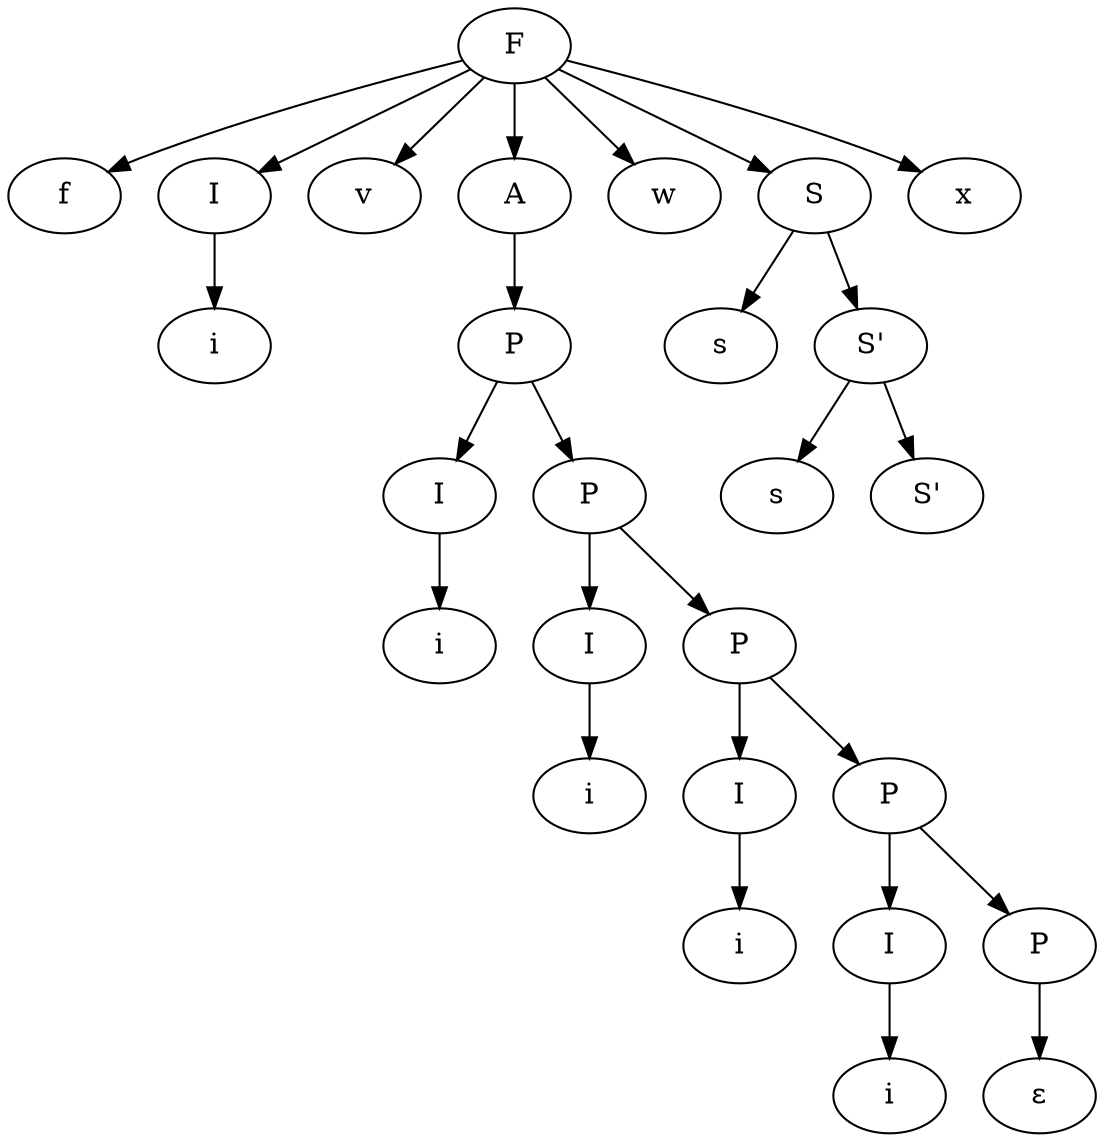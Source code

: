 //Parse tree for LL(1)
//Parsing of f i v i i i i w s s s x 

digraph "Parse tree" {
   shape=circle;
 F->f_1
 F->I_1
 F->v_1
 F->A_1
 F->w_1
 F->S_1
 F->x_1
 
 I_1->i_1
 I_2->i_2
 I_3->i_3
 I_4->i_4
 I_5->i_5
 A_1->P_1
 
 P_1->I_2
 P_1->P_2
 
 P_2->I_3
 P_2->P_3

 P_3->I_4
 P_3->P_4

 P_4->I_5
 P_4->P_5

 P_5->epsilon_1
 
 S_1->s_1
 S_1->Sm_1
 Sm_1->s_2
 Sm_1->Sm_2
 
 f_1[label="f"]
 I_1[label="I"]
 v_1[label="v"]
 A_1[label="A"]
 w_1[label="w"]
 S_1[label="S"]
 x_1[label="x"]
 
 i_1[label="i"]
 i_2[label="i"]
 i_3[label="i"]
 i_4[label="i"]
 i_5[label="i"]
 P_1[label="P"]
 P_2[label="P"]
 I_2[label="I"]
 P_3[label="P"]
 I_3[label="I"]
 P_4[label="P"]
 I_4[label="I"]
 P_5[label="P"]
 I_5[label="I"]
 epsilon_1[label=<&#949;>]
 
 Sm_1[label="S'"]
 Sm_2[label="S'"]
 s_1[label="s"]
 s_2[label="s"]
}
